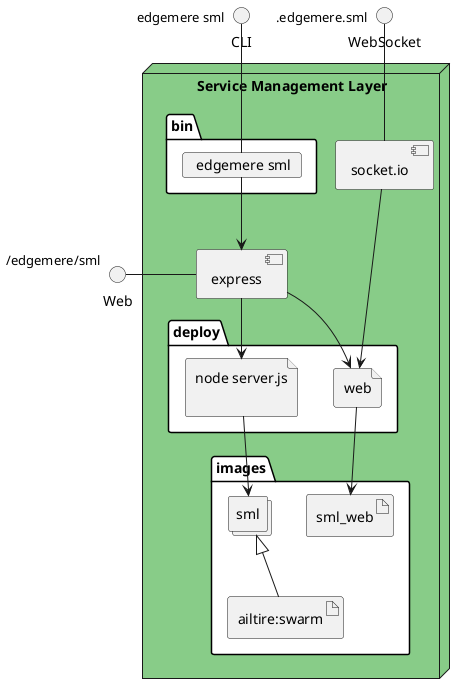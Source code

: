 @startuml
  interface CLI
  interface Web
  interface WebSocket
node "Service Management Layer" #88cc88 {
  component express as REST
  component socket.io as socket
  folder bin #ffffff {
    card " edgemere sml" as binName
  }
  binName --> REST

  folder deploy #ffffff {
      file "node server.js\n" as sml_container
      REST --> sml_container


    file "web" as web_container
    REST --> web_container
    socket ---> web_container

  }
  folder images #ffffff {
    collections "sml" as smlimage
    artifact "ailtire:swarm" as ailtireswarm
    smlimage <|-- ailtireswarm
    sml_container --> smlimage


      artifact "sml_web" as sml_web
      web_container --> sml_web

  }
}
CLI " edgemere sml" -- binName
Web "/edgemere/sml" - REST
WebSocket ".edgemere.sml" -- socket

@enduml
